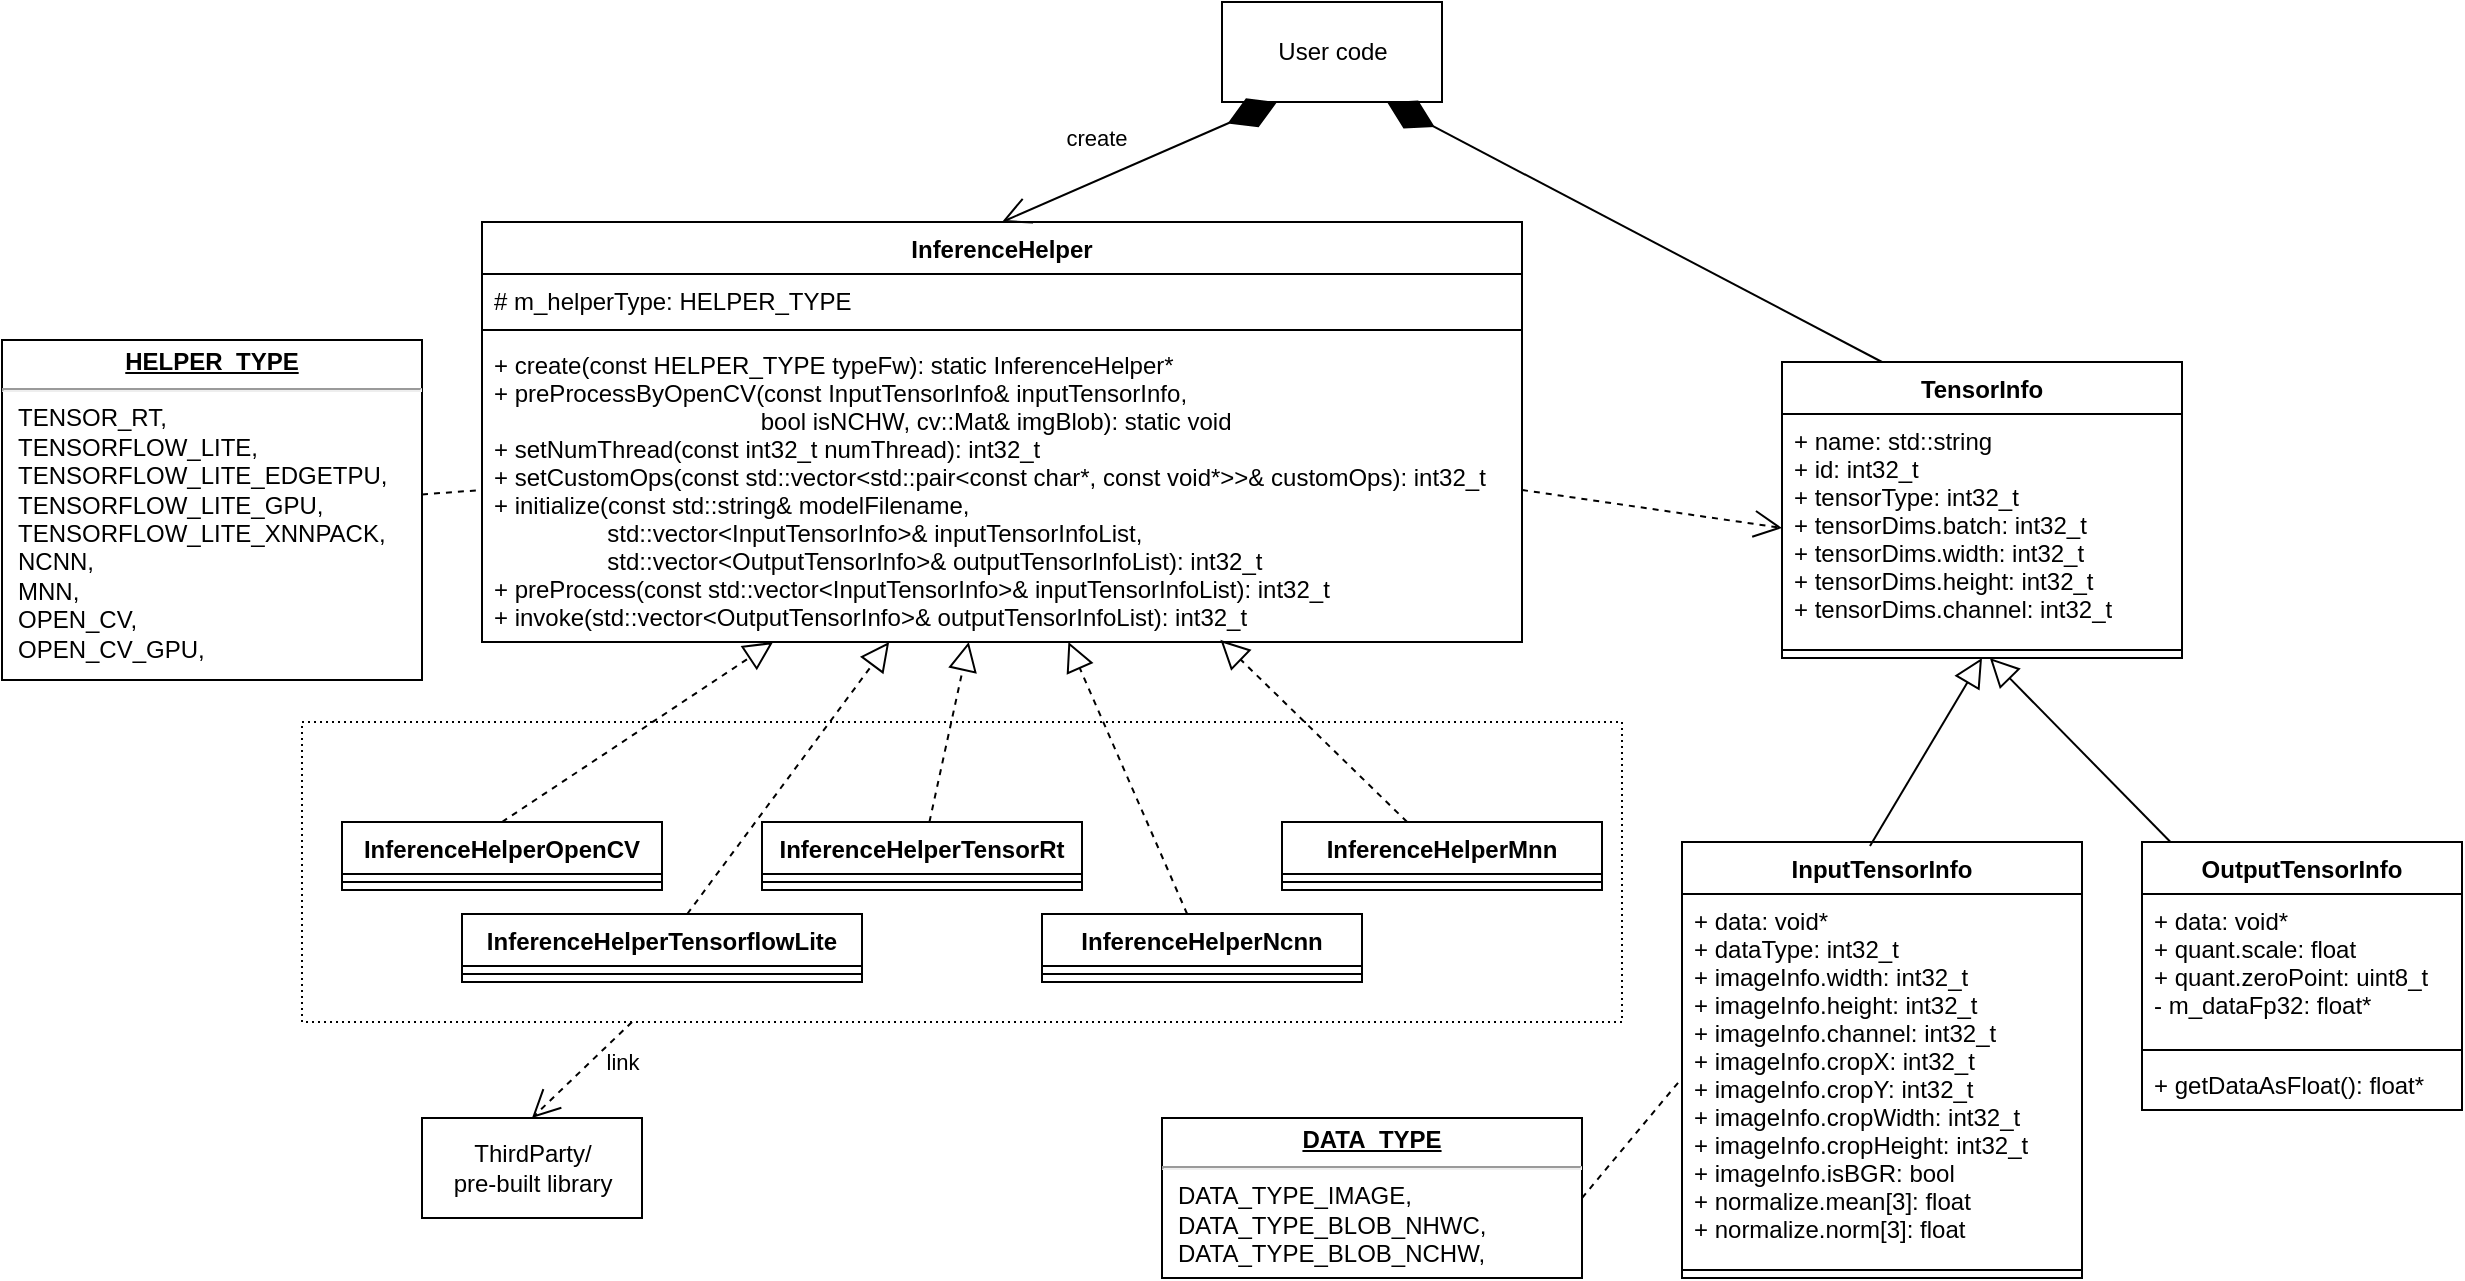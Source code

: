 <mxfile version="13.10.0" type="embed">
    <diagram id="2nVCpC3mRS13LhFPs2z5" name="Page-1">
        <mxGraphModel dx="1877" dy="1993" grid="1" gridSize="10" guides="1" tooltips="1" connect="1" arrows="1" fold="1" page="1" pageScale="1" pageWidth="827" pageHeight="1169" math="0" shadow="0">
            <root>
                <mxCell id="0"/>
                <mxCell id="1" parent="0"/>
                <mxCell id="7" value="TensorInfo" style="swimlane;fontStyle=1;align=center;verticalAlign=top;childLayout=stackLayout;horizontal=1;startSize=26;horizontalStack=0;resizeParent=1;resizeParentMax=0;resizeLast=0;collapsible=1;marginBottom=0;" parent="1" vertex="1">
                    <mxGeometry x="780" y="70" width="200" height="148" as="geometry"/>
                </mxCell>
                <mxCell id="8" value="+ name: std::string&#10;+ id: int32_t&#10;+ tensorType: int32_t&#10;+ tensorDims.batch: int32_t&#10;+ tensorDims.width: int32_t&#10;+ tensorDims.height: int32_t&#10;+ tensorDims.channel: int32_t&#10;" style="text;strokeColor=none;fillColor=none;align=left;verticalAlign=top;spacingLeft=4;spacingRight=4;overflow=hidden;rotatable=0;points=[[0,0.5],[1,0.5]];portConstraint=eastwest;" parent="7" vertex="1">
                    <mxGeometry y="26" width="200" height="114" as="geometry"/>
                </mxCell>
                <mxCell id="9" value="" style="line;strokeWidth=1;fillColor=none;align=left;verticalAlign=middle;spacingTop=-1;spacingLeft=3;spacingRight=3;rotatable=0;labelPosition=right;points=[];portConstraint=eastwest;" parent="7" vertex="1">
                    <mxGeometry y="140" width="200" height="8" as="geometry"/>
                </mxCell>
                <mxCell id="10" value="InputTensorInfo" style="swimlane;fontStyle=1;align=center;verticalAlign=top;childLayout=stackLayout;horizontal=1;startSize=26;horizontalStack=0;resizeParent=1;resizeParentMax=0;resizeLast=0;collapsible=1;marginBottom=0;" parent="1" vertex="1">
                    <mxGeometry x="730" y="310" width="200" height="218" as="geometry"/>
                </mxCell>
                <mxCell id="11" value="+ data: void*&#10;+ dataType: int32_t&#10;+ imageInfo.width: int32_t&#10;+ imageInfo.height: int32_t&#10;+ imageInfo.channel: int32_t&#10;+ imageInfo.cropX: int32_t&#10;+ imageInfo.cropY: int32_t&#10;+ imageInfo.cropWidth: int32_t&#10;+ imageInfo.cropHeight: int32_t&#10;+ imageInfo.isBGR: bool&#10;+ normalize.mean[3]: float&#10;+ normalize.norm[3]: float" style="text;strokeColor=none;fillColor=none;align=left;verticalAlign=top;spacingLeft=4;spacingRight=4;overflow=hidden;rotatable=0;points=[[0,0.5],[1,0.5]];portConstraint=eastwest;" parent="10" vertex="1">
                    <mxGeometry y="26" width="200" height="184" as="geometry"/>
                </mxCell>
                <mxCell id="12" value="" style="line;strokeWidth=1;fillColor=none;align=left;verticalAlign=middle;spacingTop=-1;spacingLeft=3;spacingRight=3;rotatable=0;labelPosition=right;points=[];portConstraint=eastwest;" parent="10" vertex="1">
                    <mxGeometry y="210" width="200" height="8" as="geometry"/>
                </mxCell>
                <mxCell id="17" value="OutputTensorInfo" style="swimlane;fontStyle=1;align=center;verticalAlign=top;childLayout=stackLayout;horizontal=1;startSize=26;horizontalStack=0;resizeParent=1;resizeParentMax=0;resizeLast=0;collapsible=1;marginBottom=0;" parent="1" vertex="1">
                    <mxGeometry x="960" y="310" width="160" height="134" as="geometry"/>
                </mxCell>
                <mxCell id="18" value="+ data: void*&#10;+ quant.scale: float&#10;+ quant.zeroPoint: uint8_t&#10;- m_dataFp32: float*" style="text;strokeColor=none;fillColor=none;align=left;verticalAlign=top;spacingLeft=4;spacingRight=4;overflow=hidden;rotatable=0;points=[[0,0.5],[1,0.5]];portConstraint=eastwest;" parent="17" vertex="1">
                    <mxGeometry y="26" width="160" height="74" as="geometry"/>
                </mxCell>
                <mxCell id="19" value="" style="line;strokeWidth=1;fillColor=none;align=left;verticalAlign=middle;spacingTop=-1;spacingLeft=3;spacingRight=3;rotatable=0;labelPosition=right;points=[];portConstraint=eastwest;" parent="17" vertex="1">
                    <mxGeometry y="100" width="160" height="8" as="geometry"/>
                </mxCell>
                <mxCell id="20" value="+ getDataAsFloat(): float*" style="text;strokeColor=none;fillColor=none;align=left;verticalAlign=top;spacingLeft=4;spacingRight=4;overflow=hidden;rotatable=0;points=[[0,0.5],[1,0.5]];portConstraint=eastwest;" parent="17" vertex="1">
                    <mxGeometry y="108" width="160" height="26" as="geometry"/>
                </mxCell>
                <mxCell id="21" value="" style="endArrow=block;endFill=0;endSize=12;html=1;entryX=0.5;entryY=1;entryDx=0;entryDy=0;exitX=0.47;exitY=0.009;exitDx=0;exitDy=0;exitPerimeter=0;" parent="1" source="10" target="7" edge="1">
                    <mxGeometry width="160" relative="1" as="geometry">
                        <mxPoint x="530" y="420" as="sourcePoint"/>
                        <mxPoint x="690" y="420" as="targetPoint"/>
                    </mxGeometry>
                </mxCell>
                <mxCell id="22" value="" style="endArrow=block;endFill=0;endSize=12;html=1;" parent="1" source="17" target="9" edge="1">
                    <mxGeometry width="160" relative="1" as="geometry">
                        <mxPoint x="884" y="391.962" as="sourcePoint"/>
                        <mxPoint x="1000" y="250" as="targetPoint"/>
                    </mxGeometry>
                </mxCell>
                <mxCell id="31" value="InferenceHelperMnn" style="swimlane;fontStyle=1;align=center;verticalAlign=top;childLayout=stackLayout;horizontal=1;startSize=26;horizontalStack=0;resizeParent=1;resizeParentMax=0;resizeLast=0;collapsible=1;marginBottom=0;" parent="1" vertex="1">
                    <mxGeometry x="530" y="300" width="160" height="34" as="geometry"/>
                </mxCell>
                <mxCell id="33" value="" style="line;strokeWidth=1;fillColor=none;align=left;verticalAlign=middle;spacingTop=-1;spacingLeft=3;spacingRight=3;rotatable=0;labelPosition=right;points=[];portConstraint=eastwest;" parent="31" vertex="1">
                    <mxGeometry y="26" width="160" height="8" as="geometry"/>
                </mxCell>
                <mxCell id="35" value="InferenceHelperNcnn" style="swimlane;fontStyle=1;align=center;verticalAlign=top;childLayout=stackLayout;horizontal=1;startSize=26;horizontalStack=0;resizeParent=1;resizeParentMax=0;resizeLast=0;collapsible=1;marginBottom=0;" parent="1" vertex="1">
                    <mxGeometry x="410" y="346" width="160" height="34" as="geometry"/>
                </mxCell>
                <mxCell id="36" value="" style="line;strokeWidth=1;fillColor=none;align=left;verticalAlign=middle;spacingTop=-1;spacingLeft=3;spacingRight=3;rotatable=0;labelPosition=right;points=[];portConstraint=eastwest;" parent="35" vertex="1">
                    <mxGeometry y="26" width="160" height="8" as="geometry"/>
                </mxCell>
                <mxCell id="37" value="InferenceHelperOpenCV" style="swimlane;fontStyle=1;align=center;verticalAlign=top;childLayout=stackLayout;horizontal=1;startSize=26;horizontalStack=0;resizeParent=1;resizeParentMax=0;resizeLast=0;collapsible=1;marginBottom=0;" parent="1" vertex="1">
                    <mxGeometry x="60" y="300" width="160" height="34" as="geometry"/>
                </mxCell>
                <mxCell id="38" value="" style="line;strokeWidth=1;fillColor=none;align=left;verticalAlign=middle;spacingTop=-1;spacingLeft=3;spacingRight=3;rotatable=0;labelPosition=right;points=[];portConstraint=eastwest;" parent="37" vertex="1">
                    <mxGeometry y="26" width="160" height="8" as="geometry"/>
                </mxCell>
                <mxCell id="39" value="InferenceHelperTensorflowLite" style="swimlane;fontStyle=1;align=center;verticalAlign=top;childLayout=stackLayout;horizontal=1;startSize=26;horizontalStack=0;resizeParent=1;resizeParentMax=0;resizeLast=0;collapsible=1;marginBottom=0;" parent="1" vertex="1">
                    <mxGeometry x="120" y="346" width="200" height="34" as="geometry"/>
                </mxCell>
                <mxCell id="40" value="" style="line;strokeWidth=1;fillColor=none;align=left;verticalAlign=middle;spacingTop=-1;spacingLeft=3;spacingRight=3;rotatable=0;labelPosition=right;points=[];portConstraint=eastwest;" parent="39" vertex="1">
                    <mxGeometry y="26" width="200" height="8" as="geometry"/>
                </mxCell>
                <mxCell id="41" value="InferenceHelperTensorRt" style="swimlane;fontStyle=1;align=center;verticalAlign=top;childLayout=stackLayout;horizontal=1;startSize=26;horizontalStack=0;resizeParent=1;resizeParentMax=0;resizeLast=0;collapsible=1;marginBottom=0;" parent="1" vertex="1">
                    <mxGeometry x="270" y="300" width="160" height="34" as="geometry"/>
                </mxCell>
                <mxCell id="42" value="" style="line;strokeWidth=1;fillColor=none;align=left;verticalAlign=middle;spacingTop=-1;spacingLeft=3;spacingRight=3;rotatable=0;labelPosition=right;points=[];portConstraint=eastwest;" parent="41" vertex="1">
                    <mxGeometry y="26" width="160" height="8" as="geometry"/>
                </mxCell>
                <mxCell id="43" value="InferenceHelper" style="swimlane;fontStyle=1;align=center;verticalAlign=top;childLayout=stackLayout;horizontal=1;startSize=26;horizontalStack=0;resizeParent=1;resizeParentMax=0;resizeLast=0;collapsible=1;marginBottom=0;" parent="1" vertex="1">
                    <mxGeometry x="130" width="520" height="210" as="geometry"/>
                </mxCell>
                <mxCell id="44" value="# m_helperType: HELPER_TYPE" style="text;strokeColor=none;fillColor=none;align=left;verticalAlign=top;spacingLeft=4;spacingRight=4;overflow=hidden;rotatable=0;points=[[0,0.5],[1,0.5]];portConstraint=eastwest;" parent="43" vertex="1">
                    <mxGeometry y="26" width="520" height="24" as="geometry"/>
                </mxCell>
                <mxCell id="45" value="" style="line;strokeWidth=1;fillColor=none;align=left;verticalAlign=middle;spacingTop=-1;spacingLeft=3;spacingRight=3;rotatable=0;labelPosition=right;points=[];portConstraint=eastwest;" parent="43" vertex="1">
                    <mxGeometry y="50" width="520" height="8" as="geometry"/>
                </mxCell>
                <mxCell id="46" value="+ create(const HELPER_TYPE typeFw): static InferenceHelper*&#10;+ preProcessByOpenCV(const InputTensorInfo&amp; inputTensorInfo,&#10;                                        bool isNCHW, cv::Mat&amp; imgBlob): static void&#10;+ setNumThread(const int32_t numThread): int32_t&#10;+ setCustomOps(const std::vector&lt;std::pair&lt;const char*, const void*&gt;&gt;&amp; customOps): int32_t&#10;+ initialize(const std::string&amp; modelFilename, &#10;                 std::vector&lt;InputTensorInfo&gt;&amp; inputTensorInfoList, &#10;                 std::vector&lt;OutputTensorInfo&gt;&amp; outputTensorInfoList): int32_t&#10;+ preProcess(const std::vector&lt;InputTensorInfo&gt;&amp; inputTensorInfoList): int32_t&#10;+ invoke(std::vector&lt;OutputTensorInfo&gt;&amp; outputTensorInfoList): int32_t" style="text;strokeColor=none;fillColor=none;align=left;verticalAlign=top;spacingLeft=4;spacingRight=4;overflow=hidden;rotatable=0;points=[[0,0.5],[1,0.5]];portConstraint=eastwest;" parent="43" vertex="1">
                    <mxGeometry y="58" width="520" height="152" as="geometry"/>
                </mxCell>
                <mxCell id="47" value="" style="endArrow=block;dashed=1;endFill=0;endSize=12;html=1;exitX=0.5;exitY=0;exitDx=0;exitDy=0;" parent="1" source="37" target="46" edge="1">
                    <mxGeometry width="160" relative="1" as="geometry">
                        <mxPoint x="884" y="391.962" as="sourcePoint"/>
                        <mxPoint x="1010" y="258" as="targetPoint"/>
                    </mxGeometry>
                </mxCell>
                <mxCell id="48" value="" style="endArrow=block;dashed=1;endFill=0;endSize=12;html=1;" parent="1" source="39" target="46" edge="1">
                    <mxGeometry width="160" relative="1" as="geometry">
                        <mxPoint x="110" y="330" as="sourcePoint"/>
                        <mxPoint x="229.084" y="270" as="targetPoint"/>
                    </mxGeometry>
                </mxCell>
                <mxCell id="49" value="" style="endArrow=block;dashed=1;endFill=0;endSize=12;html=1;" parent="1" source="41" target="46" edge="1">
                    <mxGeometry width="160" relative="1" as="geometry">
                        <mxPoint x="205.773" y="376" as="sourcePoint"/>
                        <mxPoint x="304.124" y="270" as="targetPoint"/>
                    </mxGeometry>
                </mxCell>
                <mxCell id="50" value="" style="endArrow=block;dashed=1;endFill=0;endSize=12;html=1;" parent="1" source="35" target="46" edge="1">
                    <mxGeometry width="160" relative="1" as="geometry">
                        <mxPoint x="361.149" y="330" as="sourcePoint"/>
                        <mxPoint x="365.203" y="270" as="targetPoint"/>
                    </mxGeometry>
                </mxCell>
                <mxCell id="51" value="" style="endArrow=block;dashed=1;endFill=0;endSize=12;html=1;entryX=0.71;entryY=0.993;entryDx=0;entryDy=0;entryPerimeter=0;" parent="1" source="31" target="46" edge="1">
                    <mxGeometry width="160" relative="1" as="geometry">
                        <mxPoint x="461.237" y="376" as="sourcePoint"/>
                        <mxPoint x="406.598" y="270" as="targetPoint"/>
                    </mxGeometry>
                </mxCell>
                <mxCell id="52" value="&lt;p style=&quot;margin: 4px 0px 0px ; text-align: center&quot;&gt;&lt;b&gt;&lt;u&gt;HELPER_TYPE&lt;/u&gt;&lt;/b&gt;&lt;br&gt;&lt;/p&gt;&lt;hr&gt;&lt;p style=&quot;margin: 0px ; margin-left: 8px&quot;&gt;TENSOR_RT,&lt;/p&gt;&lt;p style=&quot;margin: 0px ; margin-left: 8px&quot;&gt;TENSORFLOW_LITE,&lt;/p&gt;&lt;p style=&quot;margin: 0px ; margin-left: 8px&quot;&gt;TENSORFLOW_LITE_EDGETPU,&lt;/p&gt;&lt;p style=&quot;margin: 0px ; margin-left: 8px&quot;&gt;TENSORFLOW_LITE_GPU,&lt;/p&gt;&lt;p style=&quot;margin: 0px ; margin-left: 8px&quot;&gt;TENSORFLOW_LITE_XNNPACK,&lt;/p&gt;&lt;p style=&quot;margin: 0px ; margin-left: 8px&quot;&gt;NCNN,&lt;/p&gt;&lt;p style=&quot;margin: 0px ; margin-left: 8px&quot;&gt;MNN,&lt;/p&gt;&lt;p style=&quot;margin: 0px ; margin-left: 8px&quot;&gt;OPEN_CV,&lt;/p&gt;&lt;p style=&quot;margin: 0px ; margin-left: 8px&quot;&gt;OPEN_CV_GPU,&lt;/p&gt;" style="verticalAlign=top;align=left;overflow=fill;fontSize=12;fontFamily=Helvetica;html=1;" parent="1" vertex="1">
                    <mxGeometry x="-110" y="59" width="210" height="170" as="geometry"/>
                </mxCell>
                <mxCell id="54" value="&lt;p style=&quot;margin: 4px 0px 0px ; text-align: center&quot;&gt;&lt;b&gt;&lt;u&gt;DATA_TYPE&lt;/u&gt;&lt;/b&gt;&lt;br&gt;&lt;/p&gt;&lt;hr&gt;&lt;p style=&quot;margin: 0px ; margin-left: 8px&quot;&gt;DATA_TYPE_IMAGE,&lt;/p&gt;&lt;p style=&quot;margin: 0px ; margin-left: 8px&quot;&gt;DATA_TYPE_BLOB_NHWC,&lt;/p&gt;&lt;p style=&quot;margin: 0px ; margin-left: 8px&quot;&gt;DATA_TYPE_BLOB_NCHW,&lt;/p&gt;" style="verticalAlign=top;align=left;overflow=fill;fontSize=12;fontFamily=Helvetica;html=1;" parent="1" vertex="1">
                    <mxGeometry x="470" y="448" width="210" height="80" as="geometry"/>
                </mxCell>
                <mxCell id="60" value="" style="endArrow=none;dashed=1;html=1;entryX=0;entryY=0.5;entryDx=0;entryDy=0;" parent="1" source="52" target="46" edge="1">
                    <mxGeometry width="50" height="50" relative="1" as="geometry">
                        <mxPoint x="490" y="450" as="sourcePoint"/>
                        <mxPoint x="540" y="400" as="targetPoint"/>
                    </mxGeometry>
                </mxCell>
                <mxCell id="61" value="" style="endArrow=none;dashed=1;html=1;entryX=0;entryY=0.5;entryDx=0;entryDy=0;exitX=1;exitY=0.5;exitDx=0;exitDy=0;" parent="1" source="54" target="11" edge="1">
                    <mxGeometry width="50" height="50" relative="1" as="geometry">
                        <mxPoint x="48.558" y="270" as="sourcePoint"/>
                        <mxPoint x="110" y="199" as="targetPoint"/>
                    </mxGeometry>
                </mxCell>
                <mxCell id="62" value="User code" style="html=1;" parent="1" vertex="1">
                    <mxGeometry x="500" y="-110" width="110" height="50" as="geometry"/>
                </mxCell>
                <mxCell id="65" value="create" style="endArrow=diamondThin;endFill=1;endSize=24;html=1;exitX=0.5;exitY=0;exitDx=0;exitDy=0;startArrow=open;startFill=0;startSize=12;entryX=0.25;entryY=1;entryDx=0;entryDy=0;" parent="1" source="43" target="62" edge="1">
                    <mxGeometry x="-0.2" y="20" width="160" relative="1" as="geometry">
                        <mxPoint x="430" y="120" as="sourcePoint"/>
                        <mxPoint x="590" y="120" as="targetPoint"/>
                        <mxPoint as="offset"/>
                    </mxGeometry>
                </mxCell>
                <mxCell id="70" value="" style="endArrow=diamondThin;endFill=1;endSize=24;html=1;entryX=0.75;entryY=1;entryDx=0;entryDy=0;exitX=0.25;exitY=0;exitDx=0;exitDy=0;" parent="1" source="7" target="62" edge="1">
                    <mxGeometry width="160" relative="1" as="geometry">
                        <mxPoint x="430" y="120" as="sourcePoint"/>
                        <mxPoint x="590" y="120" as="targetPoint"/>
                    </mxGeometry>
                </mxCell>
                <mxCell id="72" value="" style="endArrow=open;endFill=1;endSize=12;html=1;entryX=0;entryY=0.5;entryDx=0;entryDy=0;exitX=1;exitY=0.5;exitDx=0;exitDy=0;dashed=1;" parent="1" source="46" target="8" edge="1">
                    <mxGeometry width="160" relative="1" as="geometry">
                        <mxPoint x="110" y="-130" as="sourcePoint"/>
                        <mxPoint x="270" y="-130" as="targetPoint"/>
                    </mxGeometry>
                </mxCell>
                <mxCell id="73" value="ThirdParty/&lt;br&gt;pre-built library" style="html=1;" vertex="1" parent="1">
                    <mxGeometry x="100" y="448" width="110" height="50" as="geometry"/>
                </mxCell>
                <mxCell id="74" value="" style="rounded=0;whiteSpace=wrap;html=1;fillColor=none;dashed=1;dashPattern=1 2;" vertex="1" parent="1">
                    <mxGeometry x="40" y="250" width="660" height="150" as="geometry"/>
                </mxCell>
                <mxCell id="76" value="link" style="endArrow=open;endFill=1;endSize=12;html=1;entryX=0.5;entryY=0;entryDx=0;entryDy=0;exitX=0.25;exitY=1;exitDx=0;exitDy=0;dashed=1;" edge="1" parent="1" source="74" target="73">
                    <mxGeometry x="-0.496" y="11" width="160" relative="1" as="geometry">
                        <mxPoint x="660" y="144" as="sourcePoint"/>
                        <mxPoint x="790" y="163" as="targetPoint"/>
                        <mxPoint as="offset"/>
                    </mxGeometry>
                </mxCell>
            </root>
        </mxGraphModel>
    </diagram>
</mxfile>